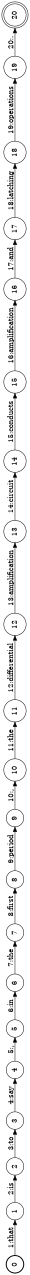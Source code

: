 digraph FST {
rankdir = LR;
size = "8.5,11";
label = "";
center = 1;
orientation = Landscape;
ranksep = "0.4";
nodesep = "0.25";
0 [label = "0", shape = circle, style = bold, fontsize = 14]
	0 -> 1 [label = "1:that", fontsize = 14];
1 [label = "1", shape = circle, style = solid, fontsize = 14]
	1 -> 2 [label = "2:is", fontsize = 14];
2 [label = "2", shape = circle, style = solid, fontsize = 14]
	2 -> 3 [label = "3:to", fontsize = 14];
3 [label = "3", shape = circle, style = solid, fontsize = 14]
	3 -> 4 [label = "4:say", fontsize = 14];
4 [label = "4", shape = circle, style = solid, fontsize = 14]
	4 -> 5 [label = "5:,", fontsize = 14];
5 [label = "5", shape = circle, style = solid, fontsize = 14]
	5 -> 6 [label = "6:in", fontsize = 14];
6 [label = "6", shape = circle, style = solid, fontsize = 14]
	6 -> 7 [label = "7:the", fontsize = 14];
7 [label = "7", shape = circle, style = solid, fontsize = 14]
	7 -> 8 [label = "8:first", fontsize = 14];
8 [label = "8", shape = circle, style = solid, fontsize = 14]
	8 -> 9 [label = "9:period", fontsize = 14];
9 [label = "9", shape = circle, style = solid, fontsize = 14]
	9 -> 10 [label = "10:,", fontsize = 14];
10 [label = "10", shape = circle, style = solid, fontsize = 14]
	10 -> 11 [label = "11:the", fontsize = 14];
11 [label = "11", shape = circle, style = solid, fontsize = 14]
	11 -> 12 [label = "12:differential", fontsize = 14];
12 [label = "12", shape = circle, style = solid, fontsize = 14]
	12 -> 13 [label = "13:amplification", fontsize = 14];
13 [label = "13", shape = circle, style = solid, fontsize = 14]
	13 -> 14 [label = "14:circuit", fontsize = 14];
14 [label = "14", shape = circle, style = solid, fontsize = 14]
	14 -> 15 [label = "15:conducts", fontsize = 14];
15 [label = "15", shape = circle, style = solid, fontsize = 14]
	15 -> 16 [label = "16:amplification", fontsize = 14];
16 [label = "16", shape = circle, style = solid, fontsize = 14]
	16 -> 17 [label = "17:and", fontsize = 14];
17 [label = "17", shape = circle, style = solid, fontsize = 14]
	17 -> 18 [label = "18:latching", fontsize = 14];
18 [label = "18", shape = circle, style = solid, fontsize = 14]
	18 -> 19 [label = "19:operations", fontsize = 14];
19 [label = "19", shape = circle, style = solid, fontsize = 14]
	19 -> 20 [label = "20:.", fontsize = 14];
20 [label = "20", shape = doublecircle, style = solid, fontsize = 14]
}
